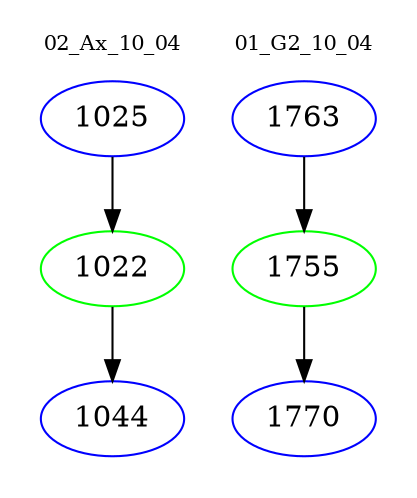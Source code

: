 digraph{
subgraph cluster_0 {
color = white
label = "02_Ax_10_04";
fontsize=10;
T0_1025 [label="1025", color="blue"]
T0_1025 -> T0_1022 [color="black"]
T0_1022 [label="1022", color="green"]
T0_1022 -> T0_1044 [color="black"]
T0_1044 [label="1044", color="blue"]
}
subgraph cluster_1 {
color = white
label = "01_G2_10_04";
fontsize=10;
T1_1763 [label="1763", color="blue"]
T1_1763 -> T1_1755 [color="black"]
T1_1755 [label="1755", color="green"]
T1_1755 -> T1_1770 [color="black"]
T1_1770 [label="1770", color="blue"]
}
}
